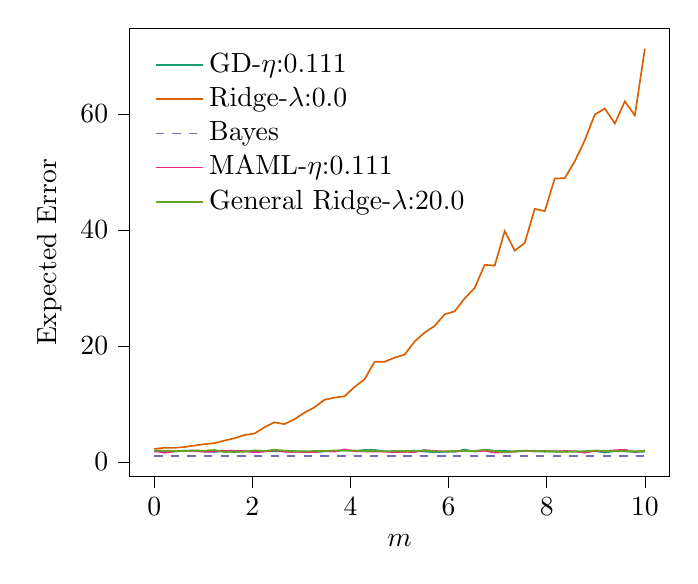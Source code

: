 % This file was created with tikzplotlib v0.10.1.
\begin{tikzpicture}

\definecolor{chocolate217952}{RGB}{217,95,2}
\definecolor{darkcyan27158119}{RGB}{27,158,119}
\definecolor{darkgray176}{RGB}{176,176,176}
\definecolor{deeppink23141138}{RGB}{231,41,138}
\definecolor{lightslategray117112179}{RGB}{117,112,179}
\definecolor{olivedrab10216630}{RGB}{102,166,30}

\begin{axis}[
legend cell align={left},
legend style={
  fill opacity=0.8,
  draw opacity=1,
  text opacity=1,
  at={(0.03,0.97)},
  anchor=north west,
  draw=none
},
tick align=outside,
tick pos=left,
x grid style={darkgray176},
xlabel={\(\displaystyle m\)},
xmin=-0.5, xmax=10.5,
xtick style={color=black},
y grid style={darkgray176},
ylabel={Expected Error},
ymin=-2.513, ymax=74.772,
ytick style={color=black}
]
\addplot [semithick, darkcyan27158119]
table {%
0 1.793
0.204 1.874
0.408 1.801
0.612 1.971
0.816 1.907
1.02 1.815
1.224 1.724
1.429 1.877
1.633 1.712
1.837 1.852
2.041 1.787
2.245 1.902
2.449 1.818
2.653 1.838
2.857 1.75
3.061 1.842
3.265 1.688
3.469 1.821
3.673 1.876
3.878 2.0
4.082 1.893
4.286 2.075
4.49 2.087
4.694 1.822
4.898 1.814
5.102 1.769
5.306 1.965
5.51 1.784
5.714 1.68
5.918 1.752
6.122 1.747
6.327 2.139
6.531 1.777
6.735 2.087
6.939 1.934
7.143 1.931
7.347 1.772
7.551 1.887
7.755 1.844
7.959 1.765
8.163 1.865
8.367 1.766
8.571 1.792
8.776 1.838
8.98 1.898
9.184 1.613
9.388 1.876
9.592 1.831
9.796 1.707
10 1.779
};
\addlegendentry{GD-$\eta$:0.111}
\addplot [semithick, chocolate217952]
table {%
0 2.246
0.204 2.447
0.408 2.429
0.612 2.577
0.816 2.824
1.02 3.065
1.224 3.236
1.429 3.684
1.633 4.091
1.837 4.645
2.041 4.895
2.245 5.974
2.449 6.837
2.653 6.524
2.857 7.369
3.061 8.499
3.265 9.424
3.469 10.715
3.673 11.096
3.878 11.32
4.082 12.941
4.286 14.25
4.49 17.263
4.694 17.267
4.898 17.984
5.102 18.496
5.306 20.757
5.51 22.308
5.714 23.446
5.918 25.451
6.122 25.963
6.327 28.19
6.531 30.001
6.735 33.989
6.939 33.845
7.143 39.804
7.347 36.44
7.551 37.768
7.755 43.642
7.959 43.239
8.163 48.859
8.367 48.925
8.571 51.837
8.776 55.48
8.98 59.909
9.184 60.925
9.388 58.353
9.592 62.178
9.796 59.729
10 71.259
};
\addlegendentry{Ridge-$\lambda$:0.0}
\addplot [semithick, lightslategray117112179, dashed]
table {%
0 1.0
0.204 1.0
0.408 1.0
0.612 1.0
0.816 1.0
1.02 1.0
1.224 1.0
1.429 1.0
1.633 1.0
1.837 1.0
2.041 1.0
2.245 1.0
2.449 1.0
2.653 1.0
2.857 1.0
3.061 1.0
3.265 1.0
3.469 1.0
3.673 1.0
3.878 1.0
4.082 1.0
4.286 1.0
4.49 1.0
4.694 1.0
4.898 1.0
5.102 1.0
5.306 1.0
5.51 1.0
5.714 1.0
5.918 1.0
6.122 1.0
6.327 1.0
6.531 1.0
6.735 1.0
6.939 1.0
7.143 1.0
7.347 1.0
7.551 1.0
7.755 1.0
7.959 1.0
8.163 1.0
8.367 1.0
8.571 1.0
8.776 1.0
8.98 1.0
9.184 1.0
9.388 1.0
9.592 1.0
9.796 1.0
10 1.0
};
\addlegendentry{Bayes}
\addplot [semithick, deeppink23141138]
table {%
0 1.944
0.204 1.575
0.408 1.828
0.612 1.879
0.816 1.951
1.02 1.755
1.224 1.79
1.429 1.954
1.633 1.913
1.837 1.888
2.041 1.662
2.245 1.78
2.449 2.032
2.653 1.754
2.857 1.757
3.061 1.709
3.265 1.697
3.469 1.916
3.673 1.776
3.878 2.166
4.082 1.859
4.286 1.817
4.49 1.792
4.694 1.799
4.898 1.683
5.102 1.752
5.306 1.697
5.51 2.042
5.714 1.9
5.918 1.812
6.122 1.825
6.327 1.94
6.531 1.859
6.735 1.915
6.939 1.628
7.143 1.67
7.347 1.801
7.551 1.961
7.755 1.83
7.959 1.92
8.163 1.779
8.367 1.897
8.571 1.835
8.776 1.591
8.98 1.928
9.184 1.863
9.388 2.009
9.592 2.101
9.796 1.734
10 1.97
};
\addlegendentry{MAML-$\eta$:0.111}
\addplot [semithick, olivedrab10216630]
table {%
0 1.968
0.204 1.959
0.408 1.885
0.612 1.885
0.816 2.003
1.02 1.929
1.224 2.071
1.429 1.7
1.633 1.788
1.837 1.749
2.041 2.014
2.245 1.879
2.449 2.117
2.653 1.953
2.857 1.888
3.061 1.807
3.265 1.909
3.469 1.861
3.673 1.998
3.878 1.945
4.082 1.975
4.286 1.879
4.49 1.919
4.694 1.829
4.898 1.895
5.102 1.885
5.306 1.869
5.51 1.999
5.714 1.817
5.918 1.82
6.122 1.917
6.327 1.899
6.531 1.883
6.735 2.13
6.939 1.874
7.143 1.703
7.347 1.852
7.551 1.945
7.755 1.931
7.959 1.853
8.163 1.766
8.367 1.747
8.571 1.824
8.776 1.811
8.98 1.98
9.184 1.918
9.388 1.83
9.592 1.913
9.796 1.838
10 1.904
};
\addlegendentry{General Ridge-$\lambda$:20.0}
\end{axis}

\end{tikzpicture}
